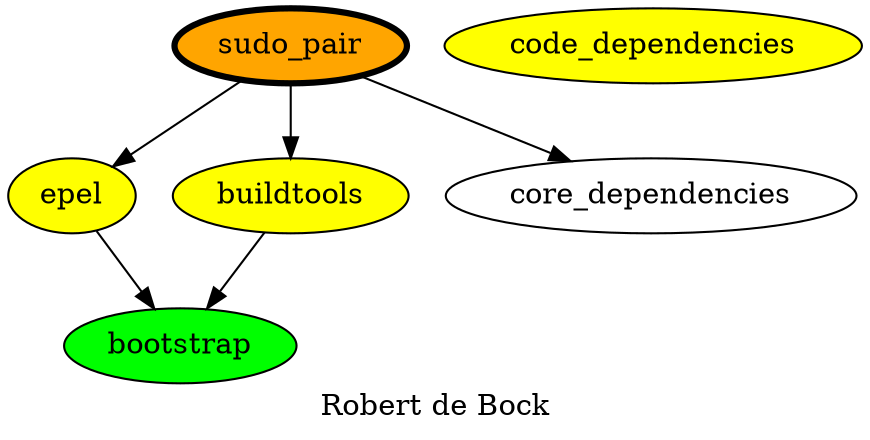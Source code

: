 digraph PhiloDilemma {
  label = "Robert de Bock" ;
  overlap=false
  {
    bootstrap [fillcolor=green style=filled]
    code_dependencies [fillcolor=yellow style=filled]
    epel [fillcolor=yellow style=filled]
    buildtools [fillcolor=yellow style=filled]
    "sudo_pair" [fillcolor=orange style=filled penwidth=3]
  }
  {buildtools epel} -> bootstrap
  "sudo_pair" -> {buildtools epel core_dependencies}
}
